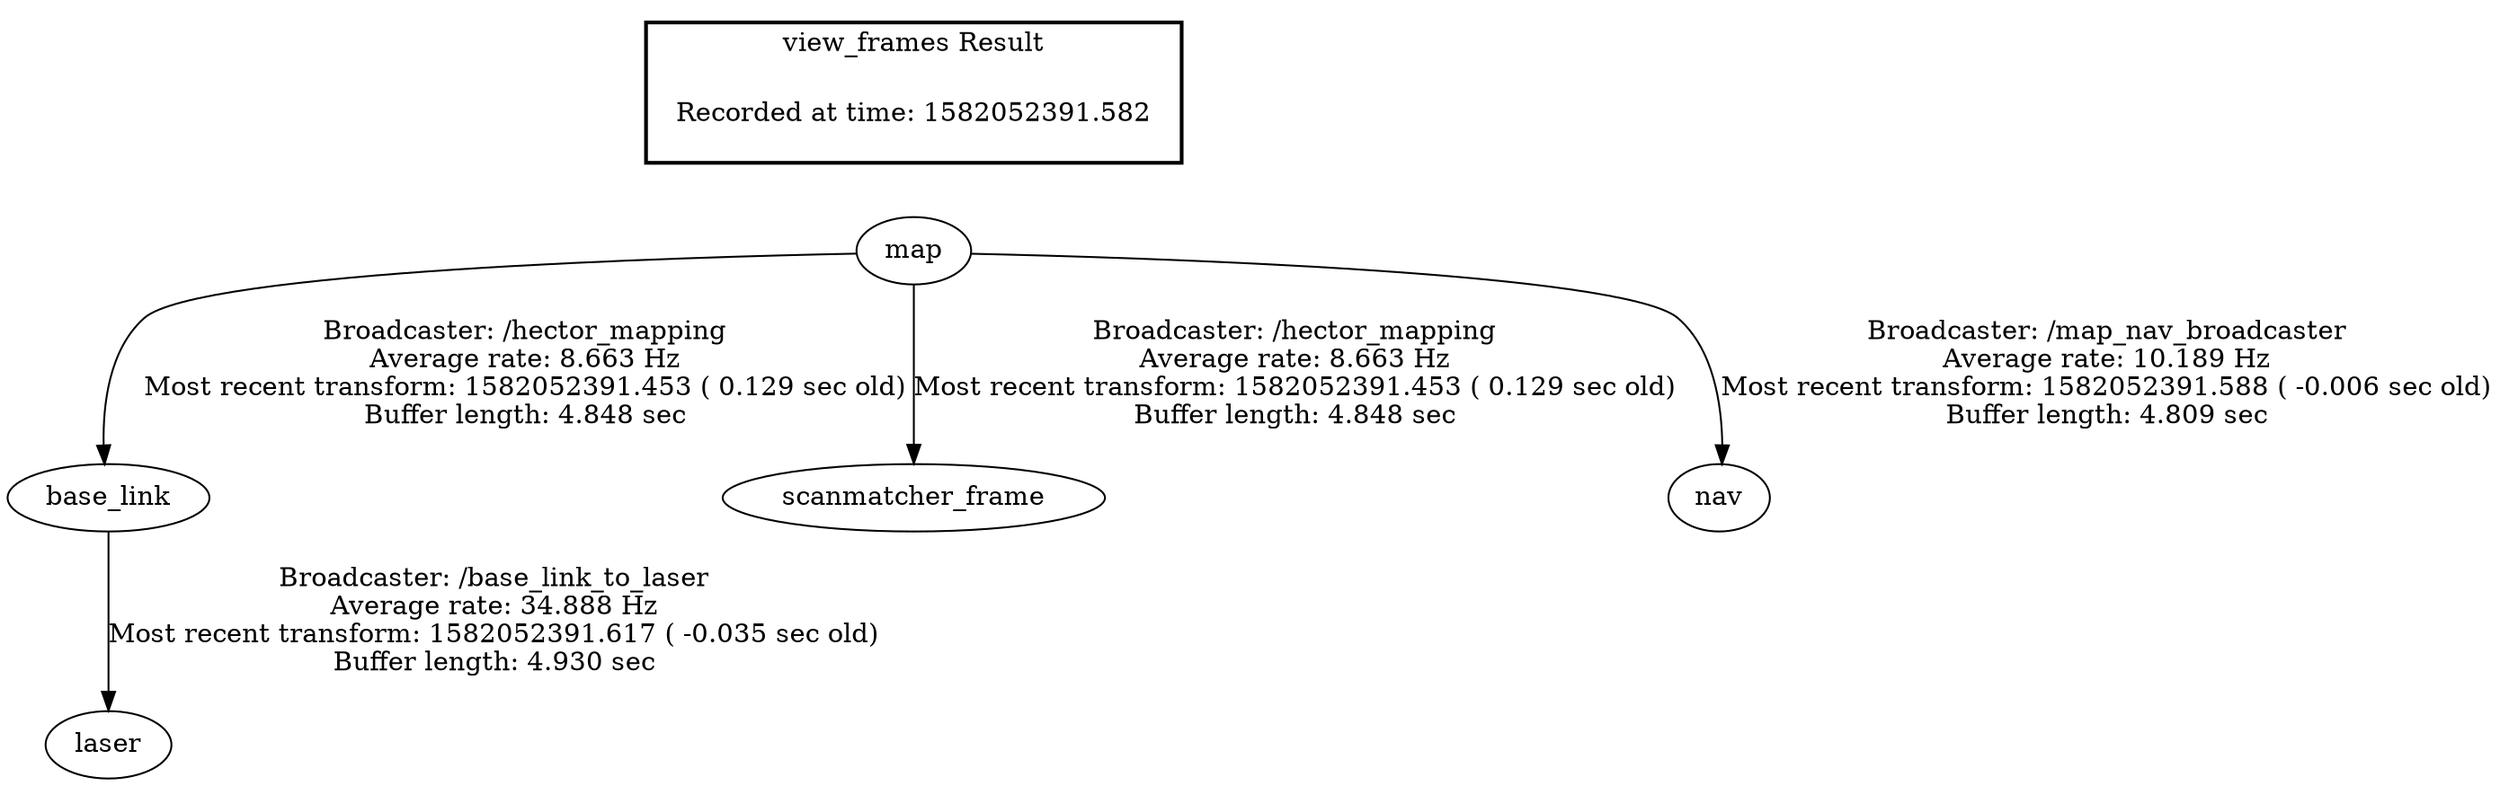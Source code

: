 digraph G {
"base_link" -> "laser"[label="Broadcaster: /base_link_to_laser\nAverage rate: 34.888 Hz\nMost recent transform: 1582052391.617 ( -0.035 sec old)\nBuffer length: 4.930 sec\n"];
"map" -> "base_link"[label="Broadcaster: /hector_mapping\nAverage rate: 8.663 Hz\nMost recent transform: 1582052391.453 ( 0.129 sec old)\nBuffer length: 4.848 sec\n"];
"map" -> "scanmatcher_frame"[label="Broadcaster: /hector_mapping\nAverage rate: 8.663 Hz\nMost recent transform: 1582052391.453 ( 0.129 sec old)\nBuffer length: 4.848 sec\n"];
"map" -> "nav"[label="Broadcaster: /map_nav_broadcaster\nAverage rate: 10.189 Hz\nMost recent transform: 1582052391.588 ( -0.006 sec old)\nBuffer length: 4.809 sec\n"];
edge [style=invis];
 subgraph cluster_legend { style=bold; color=black; label ="view_frames Result";
"Recorded at time: 1582052391.582"[ shape=plaintext ] ;
 }->"map";
}